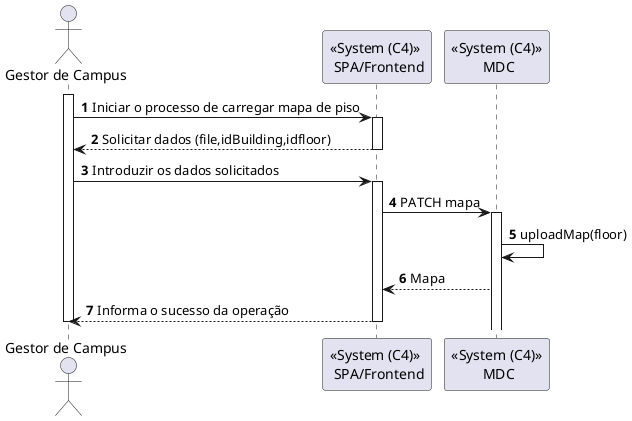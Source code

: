 @startuml
autonumber
actor "Gestor de Campus" as GC

participant "<<System (C4)>> \n SPA/Frontend"   as UI
participant "<<System (C4)>>\n MDC" as MDC

activate GC

GC -> UI : Iniciar o processo de carregar mapa de piso
activate UI
UI --> GC : Solicitar dados (file,idBuilding,idfloor)
deactivate UI
GC -> UI : Introduzir os dados solicitados
activate UI


UI -> MDC : PATCH mapa
activate MDC
MDC -> MDC : uploadMap(floor)
MDC --> UI : Mapa
UI --> GC : Informa o sucesso da operação
deactivate UI


deactivate GC

@enduml
